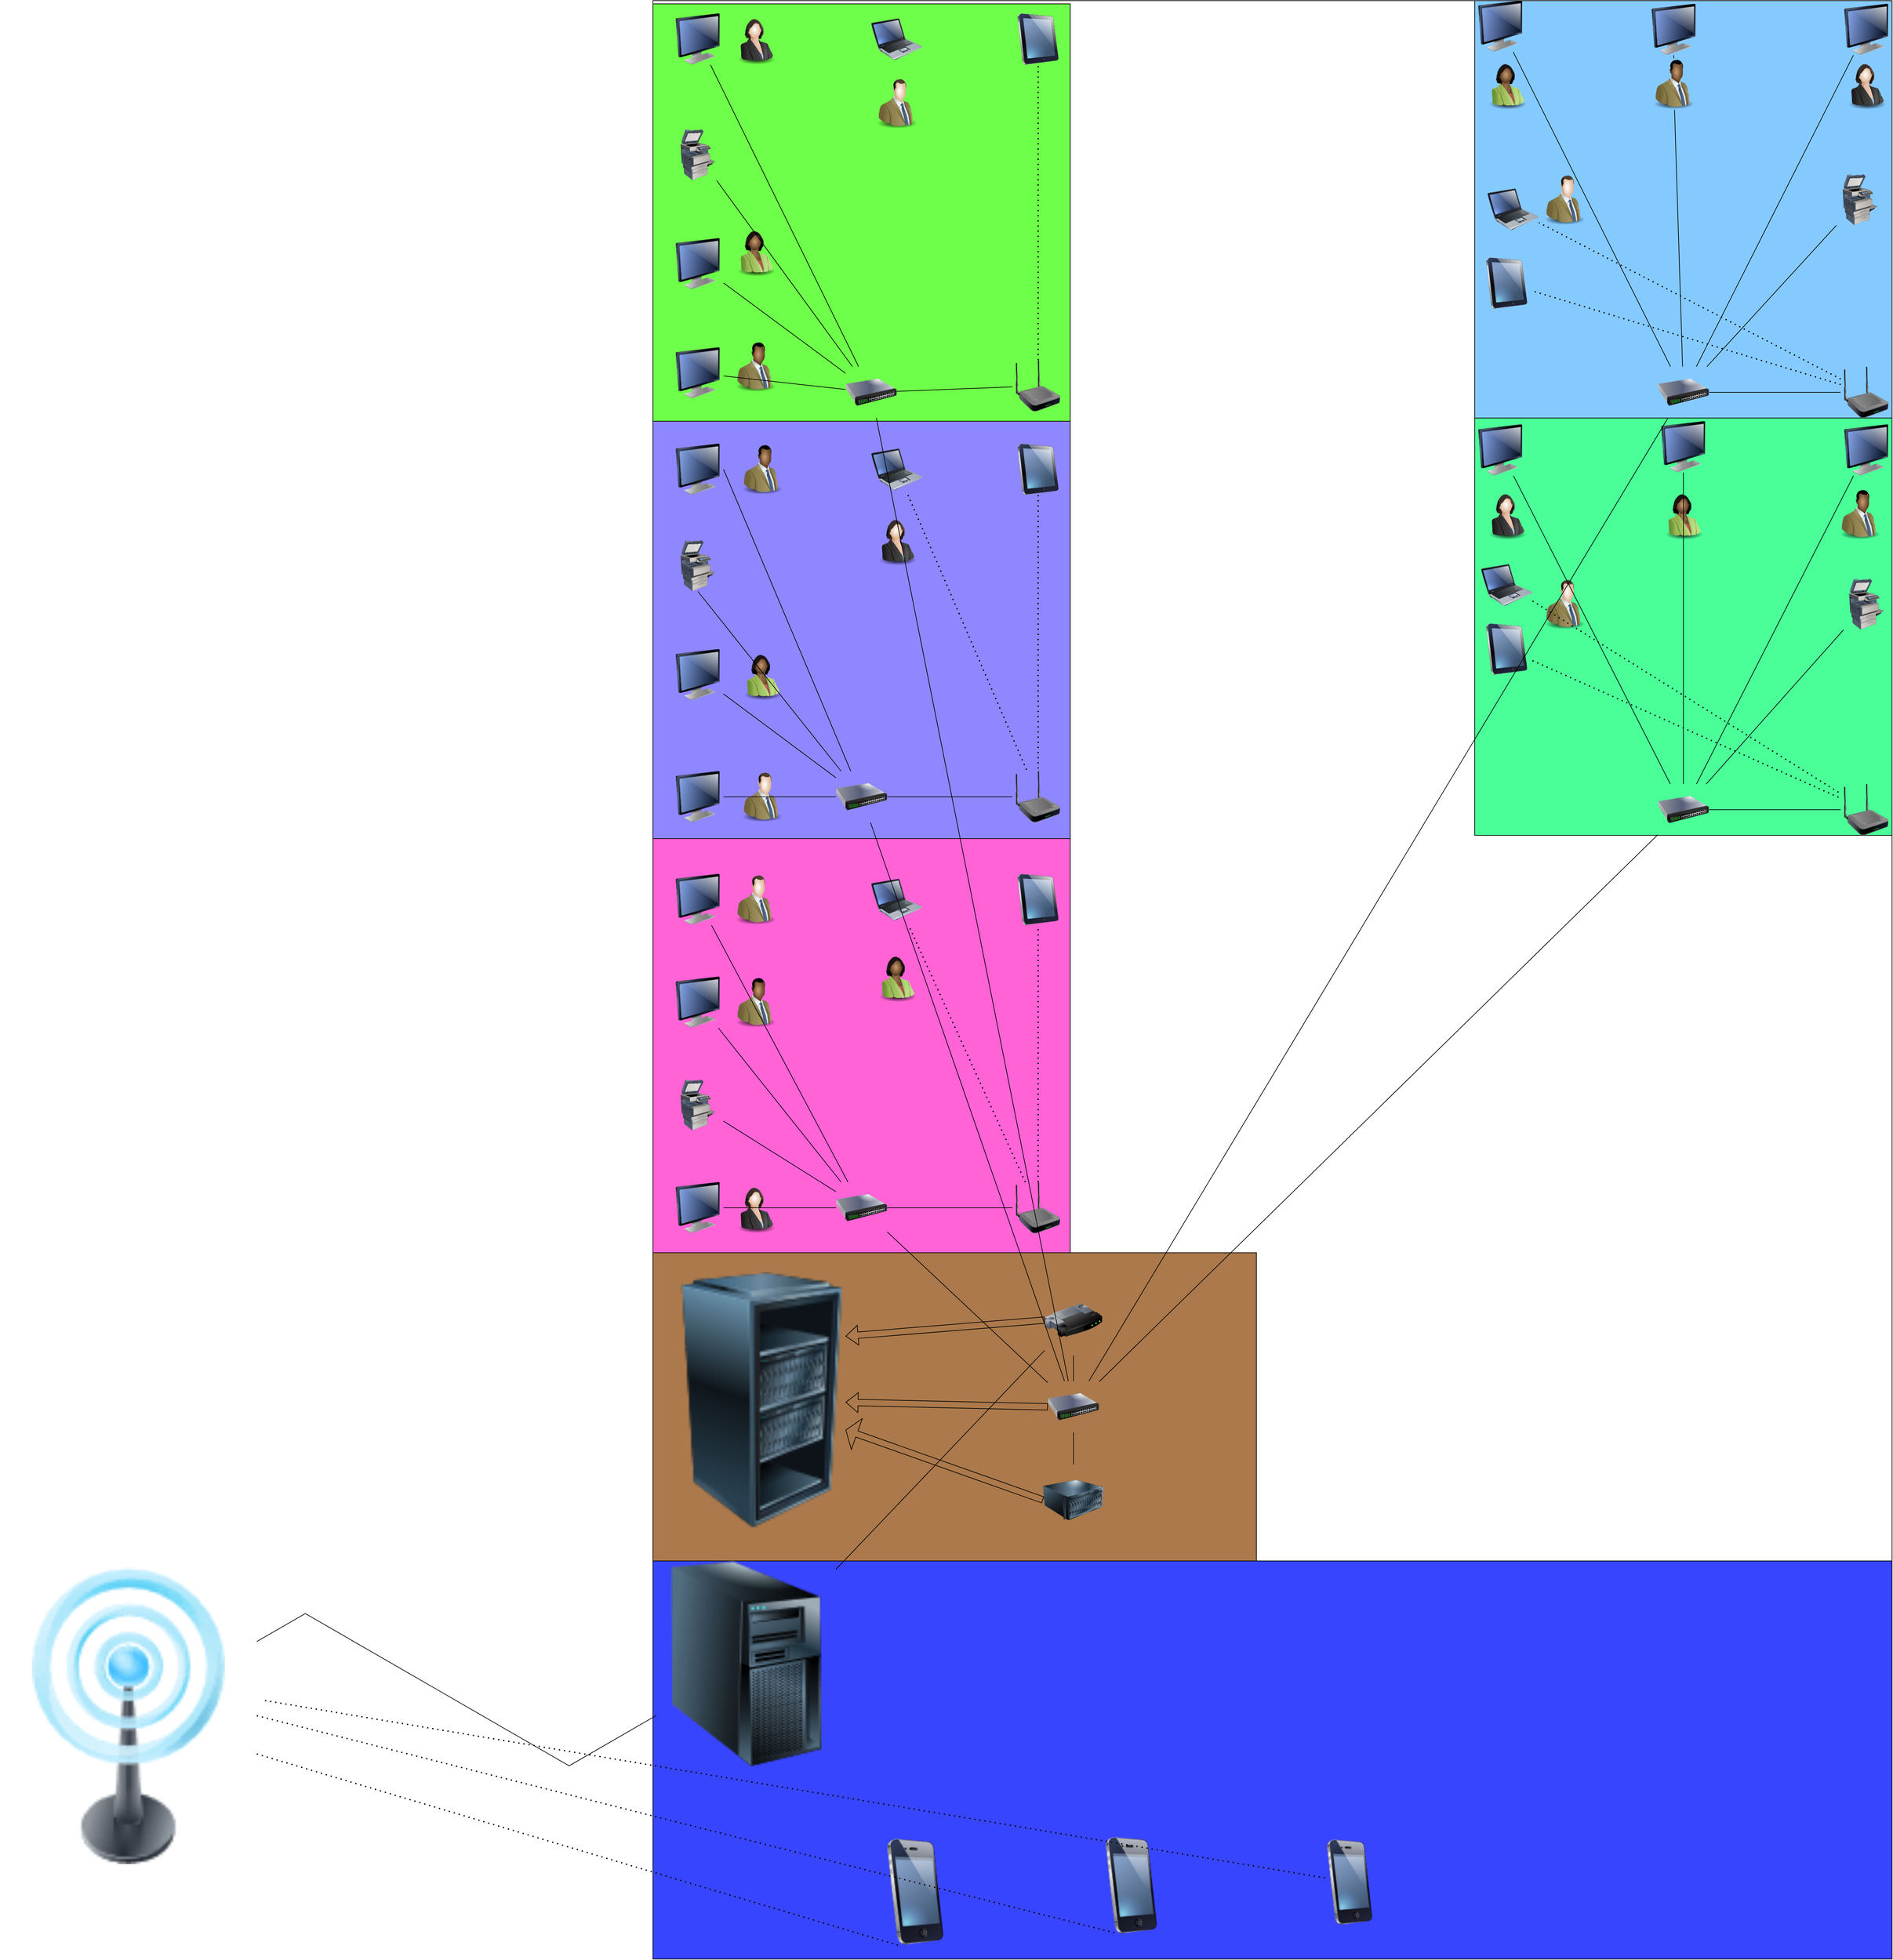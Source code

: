 <mxfile version="22.0.6" type="github">
  <diagram name="Page-1" id="XytU3quus1vIfNqfzDNo">
    <mxGraphModel dx="6947" dy="3929" grid="1" gridSize="10" guides="1" tooltips="1" connect="1" arrows="1" fold="1" page="1" pageScale="1" pageWidth="827" pageHeight="1169" math="0" shadow="0">
      <root>
        <mxCell id="0" />
        <mxCell id="1" parent="0" />
        <mxCell id="vcNwhQFIx9QEsGpkMY-a-10" value="" style="rounded=0;whiteSpace=wrap;html=1;" parent="1" vertex="1">
          <mxGeometry x="-210" y="-240" width="1930" height="3040" as="geometry" />
        </mxCell>
        <mxCell id="vcNwhQFIx9QEsGpkMY-a-2" value="" style="whiteSpace=wrap;html=1;aspect=fixed;fillColor=#6EFF4A;" parent="1" vertex="1">
          <mxGeometry x="-210" y="-235" width="650" height="650" as="geometry" />
        </mxCell>
        <mxCell id="vcNwhQFIx9QEsGpkMY-a-3" value="" style="whiteSpace=wrap;html=1;aspect=fixed;fillColor=#4AFF98;" parent="1" vertex="1">
          <mxGeometry x="1070" y="410" width="650" height="650" as="geometry" />
        </mxCell>
        <mxCell id="vcNwhQFIx9QEsGpkMY-a-4" value="" style="whiteSpace=wrap;html=1;aspect=fixed;fillColor=#8F87FF;" parent="1" vertex="1">
          <mxGeometry x="-210" y="415" width="650" height="650" as="geometry" />
        </mxCell>
        <mxCell id="vcNwhQFIx9QEsGpkMY-a-5" value="" style="whiteSpace=wrap;html=1;aspect=fixed;fillColor=#FF63D6;" parent="1" vertex="1">
          <mxGeometry x="-210" y="1065" width="650" height="650" as="geometry" />
        </mxCell>
        <mxCell id="vcNwhQFIx9QEsGpkMY-a-6" value="" style="whiteSpace=wrap;html=1;aspect=fixed;fillColor=#85CAFF;" parent="1" vertex="1">
          <mxGeometry x="1070" y="-240" width="650" height="650" as="geometry" />
        </mxCell>
        <mxCell id="vcNwhQFIx9QEsGpkMY-a-7" value="" style="rounded=0;whiteSpace=wrap;html=1;fillColor=#3845FF;" parent="1" vertex="1">
          <mxGeometry x="-210" y="2190" width="1930" height="620" as="geometry" />
        </mxCell>
        <mxCell id="vcNwhQFIx9QEsGpkMY-a-12" value="" style="rounded=0;whiteSpace=wrap;html=1;fillColor=#AB794B;" parent="1" vertex="1">
          <mxGeometry x="-210" y="1710" width="940" height="480" as="geometry" />
        </mxCell>
        <mxCell id="vcNwhQFIx9QEsGpkMY-a-13" value="" style="image;html=1;image=img/lib/clip_art/computers/Monitor_128x128.png" parent="1" vertex="1">
          <mxGeometry x="-180" y="300" width="80" height="80" as="geometry" />
        </mxCell>
        <mxCell id="vcNwhQFIx9QEsGpkMY-a-14" value="" style="image;html=1;image=img/lib/clip_art/computers/Monitor_128x128.png" parent="1" vertex="1">
          <mxGeometry x="-180" y="-220" width="80" height="80" as="geometry" />
        </mxCell>
        <mxCell id="vcNwhQFIx9QEsGpkMY-a-15" value="" style="image;html=1;image=img/lib/clip_art/computers/Monitor_128x128.png" parent="1" vertex="1">
          <mxGeometry x="-180" y="130" width="80" height="80" as="geometry" />
        </mxCell>
        <mxCell id="vcNwhQFIx9QEsGpkMY-a-16" value="" style="image;html=1;image=img/lib/clip_art/computers/Printer_Commercial_128x128.png" parent="1" vertex="1">
          <mxGeometry x="-180" y="-40" width="80" height="80" as="geometry" />
        </mxCell>
        <mxCell id="vcNwhQFIx9QEsGpkMY-a-17" value="" style="image;html=1;image=img/lib/clip_art/computers/iPad_128x128.png" parent="1" vertex="1">
          <mxGeometry x="350" y="-220" width="80" height="80" as="geometry" />
        </mxCell>
        <mxCell id="vcNwhQFIx9QEsGpkMY-a-21" value="" style="image;html=1;image=img/lib/clip_art/computers/Laptop_128x128.png" parent="1" vertex="1">
          <mxGeometry x="130" y="-220" width="80" height="80" as="geometry" />
        </mxCell>
        <mxCell id="vcNwhQFIx9QEsGpkMY-a-22" value="" style="image;html=1;image=img/lib/clip_art/networking/Repeater_128x128.png" parent="1" vertex="1">
          <mxGeometry x="350" y="320" width="80" height="80" as="geometry" />
        </mxCell>
        <mxCell id="vcNwhQFIx9QEsGpkMY-a-23" value="" style="image;html=1;image=img/lib/clip_art/networking/Switch_128x128.png" parent="1" vertex="1">
          <mxGeometry x="90" y="330" width="80" height="80" as="geometry" />
        </mxCell>
        <mxCell id="vcNwhQFIx9QEsGpkMY-a-24" value="" style="image;html=1;image=img/lib/clip_art/people/Suit_Man_Green_Black_128x128.png" parent="1" vertex="1">
          <mxGeometry x="-90" y="290" width="80" height="80" as="geometry" />
        </mxCell>
        <mxCell id="vcNwhQFIx9QEsGpkMY-a-25" value="" style="image;html=1;image=img/lib/clip_art/people/Suit_Woman_Green_Black_128x128.png" parent="1" vertex="1">
          <mxGeometry x="-90" y="110" width="80" height="80" as="geometry" />
        </mxCell>
        <mxCell id="vcNwhQFIx9QEsGpkMY-a-26" value="" style="image;html=1;image=img/lib/clip_art/people/Suit_Woman_128x128.png" parent="1" vertex="1">
          <mxGeometry x="-90" y="-220" width="80" height="80" as="geometry" />
        </mxCell>
        <mxCell id="vcNwhQFIx9QEsGpkMY-a-27" value="" style="image;html=1;image=img/lib/clip_art/people/Suit_Man_Green_128x128.png" parent="1" vertex="1">
          <mxGeometry x="1170" y="30" width="80" height="80" as="geometry" />
        </mxCell>
        <mxCell id="vcNwhQFIx9QEsGpkMY-a-28" value="" style="endArrow=none;html=1;rounded=0;" parent="1" source="vcNwhQFIx9QEsGpkMY-a-13" target="vcNwhQFIx9QEsGpkMY-a-23" edge="1">
          <mxGeometry width="50" height="50" relative="1" as="geometry">
            <mxPoint x="180" y="210" as="sourcePoint" />
            <mxPoint x="230" y="160" as="targetPoint" />
          </mxGeometry>
        </mxCell>
        <mxCell id="vcNwhQFIx9QEsGpkMY-a-29" value="" style="endArrow=none;html=1;rounded=0;" parent="1" source="vcNwhQFIx9QEsGpkMY-a-15" target="vcNwhQFIx9QEsGpkMY-a-23" edge="1">
          <mxGeometry width="50" height="50" relative="1" as="geometry">
            <mxPoint x="180" y="210" as="sourcePoint" />
            <mxPoint x="230" y="160" as="targetPoint" />
          </mxGeometry>
        </mxCell>
        <mxCell id="vcNwhQFIx9QEsGpkMY-a-30" value="" style="endArrow=none;html=1;rounded=0;" parent="1" source="vcNwhQFIx9QEsGpkMY-a-14" target="vcNwhQFIx9QEsGpkMY-a-23" edge="1">
          <mxGeometry width="50" height="50" relative="1" as="geometry">
            <mxPoint x="180" y="210" as="sourcePoint" />
            <mxPoint x="230" y="160" as="targetPoint" />
          </mxGeometry>
        </mxCell>
        <mxCell id="vcNwhQFIx9QEsGpkMY-a-31" value="" style="endArrow=none;html=1;rounded=0;" parent="1" source="vcNwhQFIx9QEsGpkMY-a-16" target="vcNwhQFIx9QEsGpkMY-a-23" edge="1">
          <mxGeometry width="50" height="50" relative="1" as="geometry">
            <mxPoint x="180" y="210" as="sourcePoint" />
            <mxPoint x="230" y="160" as="targetPoint" />
          </mxGeometry>
        </mxCell>
        <mxCell id="vcNwhQFIx9QEsGpkMY-a-33" value="" style="endArrow=none;html=1;rounded=0;" parent="1" source="vcNwhQFIx9QEsGpkMY-a-23" target="vcNwhQFIx9QEsGpkMY-a-22" edge="1">
          <mxGeometry width="50" height="50" relative="1" as="geometry">
            <mxPoint x="180" y="210" as="sourcePoint" />
            <mxPoint x="230" y="160" as="targetPoint" />
          </mxGeometry>
        </mxCell>
        <mxCell id="vcNwhQFIx9QEsGpkMY-a-35" value="" style="endArrow=none;dashed=1;html=1;dashPattern=1 3;strokeWidth=2;rounded=0;" parent="1" source="vcNwhQFIx9QEsGpkMY-a-22" target="vcNwhQFIx9QEsGpkMY-a-17" edge="1">
          <mxGeometry width="50" height="50" relative="1" as="geometry">
            <mxPoint x="180" y="210" as="sourcePoint" />
            <mxPoint x="230" y="160" as="targetPoint" />
          </mxGeometry>
        </mxCell>
        <mxCell id="vcNwhQFIx9QEsGpkMY-a-36" value="" style="endArrow=none;dashed=1;html=1;dashPattern=1 3;strokeWidth=2;rounded=0;" parent="1" source="vcNwhQFIx9QEsGpkMY-a-166" target="vcNwhQFIx9QEsGpkMY-a-152" edge="1">
          <mxGeometry width="50" height="50" relative="1" as="geometry">
            <mxPoint x="523.704" y="1690" as="sourcePoint" />
            <mxPoint x="336.296" y="1230" as="targetPoint" />
          </mxGeometry>
        </mxCell>
        <mxCell id="vcNwhQFIx9QEsGpkMY-a-92" value="" style="image;html=1;image=img/lib/clip_art/computers/Monitor_128x128.png" parent="1" vertex="1">
          <mxGeometry x="-180" y="450" width="80" height="80" as="geometry" />
        </mxCell>
        <mxCell id="vcNwhQFIx9QEsGpkMY-a-93" value="" style="image;html=1;image=img/lib/clip_art/computers/Printer_Commercial_128x128.png" parent="1" vertex="1">
          <mxGeometry x="-180" y="600" width="80" height="80" as="geometry" />
        </mxCell>
        <mxCell id="vcNwhQFIx9QEsGpkMY-a-94" value="" style="image;html=1;image=img/lib/clip_art/computers/Monitor_128x128.png" parent="1" vertex="1">
          <mxGeometry x="-180" y="960" width="80" height="80" as="geometry" />
        </mxCell>
        <mxCell id="vcNwhQFIx9QEsGpkMY-a-95" value="" style="image;html=1;image=img/lib/clip_art/computers/Monitor_128x128.png" parent="1" vertex="1">
          <mxGeometry x="-180" y="770" width="80" height="80" as="geometry" />
        </mxCell>
        <mxCell id="vcNwhQFIx9QEsGpkMY-a-96" value="" style="image;html=1;image=img/lib/clip_art/computers/Monitor_128x128.png" parent="1" vertex="1">
          <mxGeometry x="-180" y="1120" width="80" height="80" as="geometry" />
        </mxCell>
        <mxCell id="vcNwhQFIx9QEsGpkMY-a-98" value="" style="image;html=1;image=img/lib/clip_art/computers/Monitor_128x128.png" parent="1" vertex="1">
          <mxGeometry x="-180" y="1280" width="80" height="80" as="geometry" />
        </mxCell>
        <mxCell id="vcNwhQFIx9QEsGpkMY-a-99" value="" style="image;html=1;image=img/lib/clip_art/computers/Monitor_128x128.png" parent="1" vertex="1">
          <mxGeometry x="-180" y="1600" width="80" height="80" as="geometry" />
        </mxCell>
        <mxCell id="vcNwhQFIx9QEsGpkMY-a-100" value="" style="image;html=1;image=img/lib/clip_art/computers/Monitor_128x128.png;rotation=0;" parent="1" vertex="1">
          <mxGeometry x="1070" y="420" width="80" height="80" as="geometry" />
        </mxCell>
        <mxCell id="vcNwhQFIx9QEsGpkMY-a-101" value="" style="image;html=1;image=img/lib/clip_art/computers/Monitor_128x128.png" parent="1" vertex="1">
          <mxGeometry x="1355" y="415" width="80" height="80" as="geometry" />
        </mxCell>
        <mxCell id="vcNwhQFIx9QEsGpkMY-a-102" value="" style="image;html=1;image=img/lib/clip_art/computers/Monitor_128x128.png" parent="1" vertex="1">
          <mxGeometry x="1640" y="420" width="80" height="80" as="geometry" />
        </mxCell>
        <mxCell id="vcNwhQFIx9QEsGpkMY-a-103" value="" style="image;html=1;image=img/lib/clip_art/computers/Monitor_128x128.png" parent="1" vertex="1">
          <mxGeometry x="1340" y="-235" width="80" height="80" as="geometry" />
        </mxCell>
        <mxCell id="vcNwhQFIx9QEsGpkMY-a-104" value="" style="image;html=1;image=img/lib/clip_art/computers/Monitor_128x128.png" parent="1" vertex="1">
          <mxGeometry x="1640" y="-235" width="80" height="80" as="geometry" />
        </mxCell>
        <mxCell id="vcNwhQFIx9QEsGpkMY-a-105" value="" style="image;html=1;image=img/lib/clip_art/computers/Monitor_128x128.png" parent="1" vertex="1">
          <mxGeometry x="1070" y="-240" width="80" height="80" as="geometry" />
        </mxCell>
        <mxCell id="vcNwhQFIx9QEsGpkMY-a-107" value="" style="image;html=1;image=img/lib/clip_art/computers/Printer_Commercial_128x128.png" parent="1" vertex="1">
          <mxGeometry x="-180" y="1440" width="80" height="80" as="geometry" />
        </mxCell>
        <mxCell id="vcNwhQFIx9QEsGpkMY-a-109" value="" style="image;html=1;image=img/lib/clip_art/computers/Printer_Commercial_128x128.png" parent="1" vertex="1">
          <mxGeometry x="1640" y="660" width="80" height="80" as="geometry" />
        </mxCell>
        <mxCell id="vcNwhQFIx9QEsGpkMY-a-110" value="" style="image;html=1;image=img/lib/clip_art/computers/Printer_Commercial_128x128.png" parent="1" vertex="1">
          <mxGeometry x="1630" y="30" width="80" height="80" as="geometry" />
        </mxCell>
        <mxCell id="vcNwhQFIx9QEsGpkMY-a-111" value="" style="image;html=1;image=img/lib/clip_art/computers/Laptop_128x128.png" parent="1" vertex="1">
          <mxGeometry x="1090" y="45" width="80" height="80" as="geometry" />
        </mxCell>
        <mxCell id="vcNwhQFIx9QEsGpkMY-a-112" value="" style="image;html=1;image=img/lib/clip_art/computers/iPad_128x128.png" parent="1" vertex="1">
          <mxGeometry x="1080" y="160" width="80" height="80" as="geometry" />
        </mxCell>
        <mxCell id="vcNwhQFIx9QEsGpkMY-a-113" value="" style="image;html=1;image=img/lib/clip_art/networking/Switch_128x128.png" parent="1" vertex="1">
          <mxGeometry x="1355" y="330" width="80" height="80" as="geometry" />
        </mxCell>
        <mxCell id="vcNwhQFIx9QEsGpkMY-a-114" value="" style="image;html=1;image=img/lib/clip_art/networking/Repeater_128x128.png" parent="1" vertex="1">
          <mxGeometry x="1640" y="330" width="80" height="80" as="geometry" />
        </mxCell>
        <mxCell id="vcNwhQFIx9QEsGpkMY-a-115" value="" style="endArrow=none;dashed=1;html=1;dashPattern=1 3;strokeWidth=2;rounded=0;" parent="1" source="vcNwhQFIx9QEsGpkMY-a-114" target="vcNwhQFIx9QEsGpkMY-a-112" edge="1">
          <mxGeometry width="50" height="50" relative="1" as="geometry">
            <mxPoint x="1010" y="210" as="sourcePoint" />
            <mxPoint x="1060" y="160" as="targetPoint" />
          </mxGeometry>
        </mxCell>
        <mxCell id="vcNwhQFIx9QEsGpkMY-a-116" value="" style="endArrow=none;dashed=1;html=1;dashPattern=1 3;strokeWidth=2;rounded=0;" parent="1" source="vcNwhQFIx9QEsGpkMY-a-114" target="vcNwhQFIx9QEsGpkMY-a-111" edge="1">
          <mxGeometry width="50" height="50" relative="1" as="geometry">
            <mxPoint x="1010" y="210" as="sourcePoint" />
            <mxPoint x="1060" y="160" as="targetPoint" />
          </mxGeometry>
        </mxCell>
        <mxCell id="vcNwhQFIx9QEsGpkMY-a-117" value="" style="endArrow=none;html=1;rounded=0;" parent="1" source="vcNwhQFIx9QEsGpkMY-a-113" target="vcNwhQFIx9QEsGpkMY-a-114" edge="1">
          <mxGeometry width="50" height="50" relative="1" as="geometry">
            <mxPoint x="1010" y="210" as="sourcePoint" />
            <mxPoint x="1060" y="160" as="targetPoint" />
          </mxGeometry>
        </mxCell>
        <mxCell id="vcNwhQFIx9QEsGpkMY-a-118" value="" style="endArrow=none;html=1;rounded=0;" parent="1" source="vcNwhQFIx9QEsGpkMY-a-113" target="vcNwhQFIx9QEsGpkMY-a-104" edge="1">
          <mxGeometry width="50" height="50" relative="1" as="geometry">
            <mxPoint x="1010" y="210" as="sourcePoint" />
            <mxPoint x="1060" y="160" as="targetPoint" />
          </mxGeometry>
        </mxCell>
        <mxCell id="vcNwhQFIx9QEsGpkMY-a-119" value="" style="endArrow=none;html=1;rounded=0;" parent="1" source="vcNwhQFIx9QEsGpkMY-a-127" target="vcNwhQFIx9QEsGpkMY-a-103" edge="1">
          <mxGeometry width="50" height="50" relative="1" as="geometry">
            <mxPoint x="1010" y="210" as="sourcePoint" />
            <mxPoint x="1060" y="160" as="targetPoint" />
          </mxGeometry>
        </mxCell>
        <mxCell id="vcNwhQFIx9QEsGpkMY-a-121" value="" style="endArrow=none;html=1;rounded=0;" parent="1" source="vcNwhQFIx9QEsGpkMY-a-113" target="vcNwhQFIx9QEsGpkMY-a-105" edge="1">
          <mxGeometry width="50" height="50" relative="1" as="geometry">
            <mxPoint x="1010" y="210" as="sourcePoint" />
            <mxPoint x="1060" y="160" as="targetPoint" />
          </mxGeometry>
        </mxCell>
        <mxCell id="vcNwhQFIx9QEsGpkMY-a-122" value="" style="endArrow=none;html=1;rounded=0;" parent="1" source="vcNwhQFIx9QEsGpkMY-a-113" target="vcNwhQFIx9QEsGpkMY-a-110" edge="1">
          <mxGeometry width="50" height="50" relative="1" as="geometry">
            <mxPoint x="1010" y="210" as="sourcePoint" />
            <mxPoint x="1060" y="160" as="targetPoint" />
          </mxGeometry>
        </mxCell>
        <mxCell id="vcNwhQFIx9QEsGpkMY-a-123" value="" style="image;html=1;image=img/lib/clip_art/people/Suit_Man_Green_128x128.png" parent="1" vertex="1">
          <mxGeometry x="130" y="-120" width="80" height="80" as="geometry" />
        </mxCell>
        <mxCell id="vcNwhQFIx9QEsGpkMY-a-124" value="" style="image;html=1;image=img/lib/clip_art/people/Suit_Woman_Green_Black_128x128.png" parent="1" vertex="1">
          <mxGeometry x="1080" y="-150" width="80" height="80" as="geometry" />
        </mxCell>
        <mxCell id="vcNwhQFIx9QEsGpkMY-a-125" value="" style="image;html=1;image=img/lib/clip_art/people/Suit_Woman_128x128.png" parent="1" vertex="1">
          <mxGeometry x="1640" y="-150" width="80" height="80" as="geometry" />
        </mxCell>
        <mxCell id="vcNwhQFIx9QEsGpkMY-a-126" value="" style="image;html=1;image=img/lib/clip_art/people/Suit_Man_Green_Black_128x128.png" parent="1" vertex="1">
          <mxGeometry x="-80" y="450" width="80" height="80" as="geometry" />
        </mxCell>
        <mxCell id="vcNwhQFIx9QEsGpkMY-a-129" value="" style="endArrow=none;html=1;rounded=0;" parent="1" source="vcNwhQFIx9QEsGpkMY-a-113" target="vcNwhQFIx9QEsGpkMY-a-127" edge="1">
          <mxGeometry width="50" height="50" relative="1" as="geometry">
            <mxPoint x="1394" y="330" as="sourcePoint" />
            <mxPoint x="1381" y="-155" as="targetPoint" />
          </mxGeometry>
        </mxCell>
        <mxCell id="vcNwhQFIx9QEsGpkMY-a-127" value="" style="image;html=1;image=img/lib/clip_art/people/Suit_Man_Green_Black_128x128.png" parent="1" vertex="1">
          <mxGeometry x="1340" y="-150" width="80" height="80" as="geometry" />
        </mxCell>
        <mxCell id="vcNwhQFIx9QEsGpkMY-a-130" value="" style="image;html=1;image=img/lib/clip_art/networking/Repeater_128x128.png" parent="1" vertex="1">
          <mxGeometry x="1640" y="980" width="80" height="80" as="geometry" />
        </mxCell>
        <mxCell id="vcNwhQFIx9QEsGpkMY-a-131" value="" style="image;html=1;image=img/lib/clip_art/networking/Switch_128x128.png" parent="1" vertex="1">
          <mxGeometry x="1355" y="980" width="80" height="80" as="geometry" />
        </mxCell>
        <mxCell id="vcNwhQFIx9QEsGpkMY-a-132" value="" style="image;html=1;image=img/lib/clip_art/computers/iPad_128x128.png" parent="1" vertex="1">
          <mxGeometry x="1080" y="730" width="80" height="80" as="geometry" />
        </mxCell>
        <mxCell id="vcNwhQFIx9QEsGpkMY-a-134" value="" style="image;html=1;image=img/lib/clip_art/computers/Laptop_128x128.png" parent="1" vertex="1">
          <mxGeometry x="1080" y="630" width="80" height="80" as="geometry" />
        </mxCell>
        <mxCell id="vcNwhQFIx9QEsGpkMY-a-135" value="" style="image;html=1;image=img/lib/clip_art/people/Suit_Man_Green_128x128.png" parent="1" vertex="1">
          <mxGeometry x="1170" y="660" width="80" height="80" as="geometry" />
        </mxCell>
        <mxCell id="vcNwhQFIx9QEsGpkMY-a-136" value="" style="image;html=1;image=img/lib/clip_art/people/Suit_Man_Green_Black_128x128.png" parent="1" vertex="1">
          <mxGeometry x="1630" y="520" width="80" height="80" as="geometry" />
        </mxCell>
        <mxCell id="vcNwhQFIx9QEsGpkMY-a-139" value="" style="image;html=1;image=img/lib/clip_art/people/Suit_Woman_128x128.png" parent="1" vertex="1">
          <mxGeometry x="1080" y="520" width="80" height="80" as="geometry" />
        </mxCell>
        <mxCell id="vcNwhQFIx9QEsGpkMY-a-140" value="" style="image;html=1;image=img/lib/clip_art/people/Suit_Woman_Green_Black_128x128.png" parent="1" vertex="1">
          <mxGeometry x="1355" y="520" width="80" height="80" as="geometry" />
        </mxCell>
        <mxCell id="vcNwhQFIx9QEsGpkMY-a-142" value="" style="endArrow=none;dashed=1;html=1;dashPattern=1 3;strokeWidth=2;rounded=0;" parent="1" source="vcNwhQFIx9QEsGpkMY-a-132" target="vcNwhQFIx9QEsGpkMY-a-130" edge="1">
          <mxGeometry width="50" height="50" relative="1" as="geometry">
            <mxPoint x="1450" y="410" as="sourcePoint" />
            <mxPoint x="1500" y="360" as="targetPoint" />
          </mxGeometry>
        </mxCell>
        <mxCell id="vcNwhQFIx9QEsGpkMY-a-143" value="" style="endArrow=none;dashed=1;html=1;dashPattern=1 3;strokeWidth=2;rounded=0;" parent="1" source="vcNwhQFIx9QEsGpkMY-a-134" target="vcNwhQFIx9QEsGpkMY-a-130" edge="1">
          <mxGeometry width="50" height="50" relative="1" as="geometry">
            <mxPoint x="1450" y="1020" as="sourcePoint" />
            <mxPoint x="1500" y="970" as="targetPoint" />
          </mxGeometry>
        </mxCell>
        <mxCell id="vcNwhQFIx9QEsGpkMY-a-144" value="" style="endArrow=none;html=1;rounded=0;" parent="1" source="vcNwhQFIx9QEsGpkMY-a-131" target="vcNwhQFIx9QEsGpkMY-a-130" edge="1">
          <mxGeometry width="50" height="50" relative="1" as="geometry">
            <mxPoint x="1450" y="1020" as="sourcePoint" />
            <mxPoint x="1500" y="970" as="targetPoint" />
          </mxGeometry>
        </mxCell>
        <mxCell id="vcNwhQFIx9QEsGpkMY-a-145" value="" style="endArrow=none;html=1;rounded=0;" parent="1" source="vcNwhQFIx9QEsGpkMY-a-131" target="vcNwhQFIx9QEsGpkMY-a-109" edge="1">
          <mxGeometry width="50" height="50" relative="1" as="geometry">
            <mxPoint x="1450" y="1020" as="sourcePoint" />
            <mxPoint x="1500" y="970" as="targetPoint" />
          </mxGeometry>
        </mxCell>
        <mxCell id="vcNwhQFIx9QEsGpkMY-a-146" value="" style="endArrow=none;html=1;rounded=0;entryX=0.25;entryY=1;entryDx=0;entryDy=0;" parent="1" source="vcNwhQFIx9QEsGpkMY-a-131" target="vcNwhQFIx9QEsGpkMY-a-102" edge="1">
          <mxGeometry width="50" height="50" relative="1" as="geometry">
            <mxPoint x="1450" y="1020" as="sourcePoint" />
            <mxPoint x="1500" y="970" as="targetPoint" />
          </mxGeometry>
        </mxCell>
        <mxCell id="vcNwhQFIx9QEsGpkMY-a-147" value="" style="endArrow=none;html=1;rounded=0;" parent="1" source="vcNwhQFIx9QEsGpkMY-a-131" target="vcNwhQFIx9QEsGpkMY-a-101" edge="1">
          <mxGeometry width="50" height="50" relative="1" as="geometry">
            <mxPoint x="1450" y="1020" as="sourcePoint" />
            <mxPoint x="1500" y="970" as="targetPoint" />
          </mxGeometry>
        </mxCell>
        <mxCell id="vcNwhQFIx9QEsGpkMY-a-148" value="" style="endArrow=none;html=1;rounded=0;" parent="1" source="vcNwhQFIx9QEsGpkMY-a-131" target="vcNwhQFIx9QEsGpkMY-a-100" edge="1">
          <mxGeometry width="50" height="50" relative="1" as="geometry">
            <mxPoint x="1450" y="1020" as="sourcePoint" />
            <mxPoint x="1500" y="970" as="targetPoint" />
          </mxGeometry>
        </mxCell>
        <mxCell id="vcNwhQFIx9QEsGpkMY-a-149" value="" style="image;html=1;image=img/lib/clip_art/computers/Laptop_128x128.png" parent="1" vertex="1">
          <mxGeometry x="130" y="1120" width="80" height="80" as="geometry" />
        </mxCell>
        <mxCell id="vcNwhQFIx9QEsGpkMY-a-151" value="" style="image;html=1;image=img/lib/clip_art/computers/Laptop_128x128.png" parent="1" vertex="1">
          <mxGeometry x="130" y="450" width="80" height="80" as="geometry" />
        </mxCell>
        <mxCell id="vcNwhQFIx9QEsGpkMY-a-152" value="" style="image;html=1;image=img/lib/clip_art/computers/iPad_128x128.png" parent="1" vertex="1">
          <mxGeometry x="350" y="1120" width="80" height="80" as="geometry" />
        </mxCell>
        <mxCell id="vcNwhQFIx9QEsGpkMY-a-153" value="" style="image;html=1;image=img/lib/clip_art/computers/iPad_128x128.png" parent="1" vertex="1">
          <mxGeometry x="350" y="450" width="80" height="80" as="geometry" />
        </mxCell>
        <mxCell id="vcNwhQFIx9QEsGpkMY-a-154" value="" style="image;html=1;image=img/lib/clip_art/networking/Repeater_128x128.png" parent="1" vertex="1">
          <mxGeometry x="350" y="960" width="80" height="80" as="geometry" />
        </mxCell>
        <mxCell id="vcNwhQFIx9QEsGpkMY-a-155" value="" style="image;html=1;image=img/lib/clip_art/networking/Switch_128x128.png" parent="1" vertex="1">
          <mxGeometry x="75" y="960" width="80" height="80" as="geometry" />
        </mxCell>
        <mxCell id="vcNwhQFIx9QEsGpkMY-a-156" value="" style="image;html=1;image=img/lib/clip_art/people/Suit_Woman_128x128.png" parent="1" vertex="1">
          <mxGeometry x="130" y="560" width="80" height="80" as="geometry" />
        </mxCell>
        <mxCell id="vcNwhQFIx9QEsGpkMY-a-157" value="" style="image;html=1;image=img/lib/clip_art/people/Suit_Man_Green_128x128.png" parent="1" vertex="1">
          <mxGeometry x="-80" y="960" width="80" height="80" as="geometry" />
        </mxCell>
        <mxCell id="vcNwhQFIx9QEsGpkMY-a-158" value="" style="image;html=1;image=img/lib/clip_art/people/Suit_Woman_Green_Black_128x128.png" parent="1" vertex="1">
          <mxGeometry x="-80" y="770" width="80" height="80" as="geometry" />
        </mxCell>
        <mxCell id="vcNwhQFIx9QEsGpkMY-a-159" value="" style="endArrow=none;dashed=1;html=1;dashPattern=1 3;strokeWidth=2;rounded=0;" parent="1" source="vcNwhQFIx9QEsGpkMY-a-153" target="vcNwhQFIx9QEsGpkMY-a-154" edge="1">
          <mxGeometry width="50" height="50" relative="1" as="geometry">
            <mxPoint x="640" y="550" as="sourcePoint" />
            <mxPoint x="690" y="500" as="targetPoint" />
          </mxGeometry>
        </mxCell>
        <mxCell id="vcNwhQFIx9QEsGpkMY-a-160" value="" style="endArrow=none;dashed=1;html=1;dashPattern=1 3;strokeWidth=2;rounded=0;" parent="1" source="vcNwhQFIx9QEsGpkMY-a-151" target="vcNwhQFIx9QEsGpkMY-a-154" edge="1">
          <mxGeometry width="50" height="50" relative="1" as="geometry">
            <mxPoint x="640" y="550" as="sourcePoint" />
            <mxPoint x="690" y="500" as="targetPoint" />
          </mxGeometry>
        </mxCell>
        <mxCell id="vcNwhQFIx9QEsGpkMY-a-161" value="" style="endArrow=none;html=1;rounded=0;" parent="1" source="vcNwhQFIx9QEsGpkMY-a-155" target="vcNwhQFIx9QEsGpkMY-a-154" edge="1">
          <mxGeometry width="50" height="50" relative="1" as="geometry">
            <mxPoint x="640" y="550" as="sourcePoint" />
            <mxPoint x="690" y="500" as="targetPoint" />
          </mxGeometry>
        </mxCell>
        <mxCell id="vcNwhQFIx9QEsGpkMY-a-162" value="" style="endArrow=none;html=1;rounded=0;" parent="1" source="vcNwhQFIx9QEsGpkMY-a-94" target="vcNwhQFIx9QEsGpkMY-a-155" edge="1">
          <mxGeometry width="50" height="50" relative="1" as="geometry">
            <mxPoint x="640" y="550" as="sourcePoint" />
            <mxPoint x="690" y="500" as="targetPoint" />
          </mxGeometry>
        </mxCell>
        <mxCell id="vcNwhQFIx9QEsGpkMY-a-163" value="" style="endArrow=none;html=1;rounded=0;" parent="1" source="vcNwhQFIx9QEsGpkMY-a-95" target="vcNwhQFIx9QEsGpkMY-a-155" edge="1">
          <mxGeometry width="50" height="50" relative="1" as="geometry">
            <mxPoint x="640" y="550" as="sourcePoint" />
            <mxPoint x="690" y="500" as="targetPoint" />
          </mxGeometry>
        </mxCell>
        <mxCell id="vcNwhQFIx9QEsGpkMY-a-164" value="" style="endArrow=none;html=1;rounded=0;exitX=1;exitY=0.5;exitDx=0;exitDy=0;" parent="1" source="vcNwhQFIx9QEsGpkMY-a-92" target="vcNwhQFIx9QEsGpkMY-a-155" edge="1">
          <mxGeometry width="50" height="50" relative="1" as="geometry">
            <mxPoint x="640" y="550" as="sourcePoint" />
            <mxPoint x="690" y="500" as="targetPoint" />
          </mxGeometry>
        </mxCell>
        <mxCell id="vcNwhQFIx9QEsGpkMY-a-165" value="" style="endArrow=none;html=1;rounded=0;exitX=0.5;exitY=1;exitDx=0;exitDy=0;" parent="1" source="vcNwhQFIx9QEsGpkMY-a-93" target="vcNwhQFIx9QEsGpkMY-a-155" edge="1">
          <mxGeometry width="50" height="50" relative="1" as="geometry">
            <mxPoint x="640" y="550" as="sourcePoint" />
            <mxPoint x="690" y="500" as="targetPoint" />
          </mxGeometry>
        </mxCell>
        <mxCell id="vcNwhQFIx9QEsGpkMY-a-166" value="" style="image;html=1;image=img/lib/clip_art/networking/Repeater_128x128.png" parent="1" vertex="1">
          <mxGeometry x="350" y="1600" width="80" height="80" as="geometry" />
        </mxCell>
        <mxCell id="vcNwhQFIx9QEsGpkMY-a-167" value="" style="image;html=1;image=img/lib/clip_art/networking/Switch_128x128.png" parent="1" vertex="1">
          <mxGeometry x="75" y="1600" width="80" height="80" as="geometry" />
        </mxCell>
        <mxCell id="vcNwhQFIx9QEsGpkMY-a-168" value="" style="image;html=1;image=img/lib/clip_art/people/Suit_Woman_Green_Black_128x128.png" parent="1" vertex="1">
          <mxGeometry x="130" y="1240" width="80" height="80" as="geometry" />
        </mxCell>
        <mxCell id="vcNwhQFIx9QEsGpkMY-a-169" value="" style="image;html=1;image=img/lib/clip_art/people/Suit_Man_Green_Black_128x128.png" parent="1" vertex="1">
          <mxGeometry x="-90" y="1280" width="80" height="80" as="geometry" />
        </mxCell>
        <mxCell id="vcNwhQFIx9QEsGpkMY-a-170" value="" style="image;html=1;image=img/lib/clip_art/people/Suit_Man_Green_128x128.png" parent="1" vertex="1">
          <mxGeometry x="-90" y="1120" width="80" height="80" as="geometry" />
        </mxCell>
        <mxCell id="vcNwhQFIx9QEsGpkMY-a-171" value="" style="image;html=1;image=img/lib/clip_art/people/Suit_Woman_128x128.png" parent="1" vertex="1">
          <mxGeometry x="-90" y="1600" width="80" height="80" as="geometry" />
        </mxCell>
        <mxCell id="vcNwhQFIx9QEsGpkMY-a-172" value="" style="endArrow=none;dashed=1;html=1;dashPattern=1 3;strokeWidth=2;rounded=0;exitX=0.25;exitY=0;exitDx=0;exitDy=0;" parent="1" source="vcNwhQFIx9QEsGpkMY-a-166" target="vcNwhQFIx9QEsGpkMY-a-149" edge="1">
          <mxGeometry width="50" height="50" relative="1" as="geometry">
            <mxPoint x="660" y="1500" as="sourcePoint" />
            <mxPoint x="710" y="1450" as="targetPoint" />
          </mxGeometry>
        </mxCell>
        <mxCell id="vcNwhQFIx9QEsGpkMY-a-173" value="" style="endArrow=none;html=1;rounded=0;" parent="1" source="vcNwhQFIx9QEsGpkMY-a-167" target="vcNwhQFIx9QEsGpkMY-a-166" edge="1">
          <mxGeometry width="50" height="50" relative="1" as="geometry">
            <mxPoint x="660" y="1500" as="sourcePoint" />
            <mxPoint x="710" y="1450" as="targetPoint" />
          </mxGeometry>
        </mxCell>
        <mxCell id="vcNwhQFIx9QEsGpkMY-a-174" value="" style="endArrow=none;html=1;rounded=0;" parent="1" source="vcNwhQFIx9QEsGpkMY-a-99" target="vcNwhQFIx9QEsGpkMY-a-167" edge="1">
          <mxGeometry width="50" height="50" relative="1" as="geometry">
            <mxPoint x="660" y="1500" as="sourcePoint" />
            <mxPoint x="710" y="1450" as="targetPoint" />
          </mxGeometry>
        </mxCell>
        <mxCell id="vcNwhQFIx9QEsGpkMY-a-175" value="" style="endArrow=none;html=1;rounded=0;" parent="1" source="vcNwhQFIx9QEsGpkMY-a-107" target="vcNwhQFIx9QEsGpkMY-a-167" edge="1">
          <mxGeometry width="50" height="50" relative="1" as="geometry">
            <mxPoint x="660" y="1500" as="sourcePoint" />
            <mxPoint x="710" y="1450" as="targetPoint" />
          </mxGeometry>
        </mxCell>
        <mxCell id="vcNwhQFIx9QEsGpkMY-a-176" value="" style="endArrow=none;html=1;rounded=0;" parent="1" source="vcNwhQFIx9QEsGpkMY-a-98" target="vcNwhQFIx9QEsGpkMY-a-167" edge="1">
          <mxGeometry width="50" height="50" relative="1" as="geometry">
            <mxPoint x="660" y="1500" as="sourcePoint" />
            <mxPoint x="710" y="1450" as="targetPoint" />
          </mxGeometry>
        </mxCell>
        <mxCell id="vcNwhQFIx9QEsGpkMY-a-177" value="" style="endArrow=none;html=1;rounded=0;" parent="1" source="vcNwhQFIx9QEsGpkMY-a-96" target="vcNwhQFIx9QEsGpkMY-a-167" edge="1">
          <mxGeometry width="50" height="50" relative="1" as="geometry">
            <mxPoint x="660" y="1500" as="sourcePoint" />
            <mxPoint x="710" y="1450" as="targetPoint" />
          </mxGeometry>
        </mxCell>
        <mxCell id="vcNwhQFIx9QEsGpkMY-a-178" value="" style="image;html=1;image=img/lib/clip_art/computers/Server_Tower_128x128.png" parent="1" vertex="1">
          <mxGeometry x="-205" y="2190" width="280" height="320" as="geometry" />
        </mxCell>
        <mxCell id="vcNwhQFIx9QEsGpkMY-a-180" value="" style="image;html=1;image=img/lib/clip_art/computers/Server_128x128.png" parent="1" vertex="1">
          <mxGeometry x="397.5" y="2040" width="95" height="110" as="geometry" />
        </mxCell>
        <mxCell id="vcNwhQFIx9QEsGpkMY-a-181" value="" style="image;html=1;image=img/lib/clip_art/computers/Server_Rack_Partial_128x128.png" parent="1" vertex="1">
          <mxGeometry x="-170" y="1740" width="260" height="400" as="geometry" />
        </mxCell>
        <mxCell id="vcNwhQFIx9QEsGpkMY-a-182" value="" style="image;html=1;image=img/lib/clip_art/networking/Router_128x128.png" parent="1" vertex="1">
          <mxGeometry x="400" y="1760" width="90" height="110" as="geometry" />
        </mxCell>
        <mxCell id="vcNwhQFIx9QEsGpkMY-a-185" value="" style="shape=flexArrow;endArrow=classic;html=1;rounded=0;exitX=0;exitY=0.5;exitDx=0;exitDy=0;entryX=1;entryY=0.25;entryDx=0;entryDy=0;" parent="1" source="vcNwhQFIx9QEsGpkMY-a-182" target="vcNwhQFIx9QEsGpkMY-a-181" edge="1">
          <mxGeometry width="50" height="50" relative="1" as="geometry">
            <mxPoint x="320" y="2320" as="sourcePoint" />
            <mxPoint x="370" y="2270" as="targetPoint" />
          </mxGeometry>
        </mxCell>
        <mxCell id="vcNwhQFIx9QEsGpkMY-a-188" value="" style="shape=flexArrow;endArrow=classic;html=1;rounded=0;exitX=0;exitY=0.5;exitDx=0;exitDy=0;endWidth=40;endSize=5.72;" parent="1" source="vcNwhQFIx9QEsGpkMY-a-180" target="vcNwhQFIx9QEsGpkMY-a-181" edge="1">
          <mxGeometry width="50" height="50" relative="1" as="geometry">
            <mxPoint x="385" y="2013" as="sourcePoint" />
            <mxPoint x="75" y="2010" as="targetPoint" />
          </mxGeometry>
        </mxCell>
        <mxCell id="vcNwhQFIx9QEsGpkMY-a-192" value="" style="endArrow=none;html=1;rounded=0;" parent="1" source="pXBVTYzuboDp4Z80r3ZS-1" target="vcNwhQFIx9QEsGpkMY-a-155" edge="1">
          <mxGeometry width="50" height="50" relative="1" as="geometry">
            <mxPoint x="730" y="1160" as="sourcePoint" />
            <mxPoint x="780" y="1110" as="targetPoint" />
          </mxGeometry>
        </mxCell>
        <mxCell id="vcNwhQFIx9QEsGpkMY-a-195" value="" style="endArrow=none;html=1;rounded=0;" parent="1" source="vcNwhQFIx9QEsGpkMY-a-178" target="vcNwhQFIx9QEsGpkMY-a-182" edge="1">
          <mxGeometry width="50" height="50" relative="1" as="geometry">
            <mxPoint x="-260" y="2070" as="sourcePoint" />
            <mxPoint x="-210" y="2020" as="targetPoint" />
          </mxGeometry>
        </mxCell>
        <mxCell id="vcNwhQFIx9QEsGpkMY-a-196" value="" style="image;html=1;image=img/lib/clip_art/telecommunication/Signal_tower_on_128x128.png" parent="1" vertex="1">
          <mxGeometry x="-1227" y="2200" width="400" height="462" as="geometry" />
        </mxCell>
        <mxCell id="vcNwhQFIx9QEsGpkMY-a-197" value="" style="edgeStyle=isometricEdgeStyle;endArrow=none;html=1;rounded=0;" parent="1" source="vcNwhQFIx9QEsGpkMY-a-196" target="vcNwhQFIx9QEsGpkMY-a-178" edge="1">
          <mxGeometry width="50" height="100" relative="1" as="geometry">
            <mxPoint x="-260" y="2530" as="sourcePoint" />
            <mxPoint x="-210" y="2430" as="targetPoint" />
          </mxGeometry>
        </mxCell>
        <mxCell id="vcNwhQFIx9QEsGpkMY-a-198" value="" style="image;html=1;image=img/lib/clip_art/telecommunication/iPhone_128x128.png;fontStyle=1" parent="1" vertex="1">
          <mxGeometry x="155" y="2620" width="87" height="170" as="geometry" />
        </mxCell>
        <mxCell id="vcNwhQFIx9QEsGpkMY-a-199" value="" style="image;html=1;image=img/lib/clip_art/telecommunication/iPhone_128x128.png" parent="1" vertex="1">
          <mxGeometry x="490" y="2620" width="90" height="150" as="geometry" />
        </mxCell>
        <mxCell id="vcNwhQFIx9QEsGpkMY-a-200" value="" style="image;html=1;image=img/lib/clip_art/telecommunication/iPhone_128x128.png" parent="1" vertex="1">
          <mxGeometry x="840" y="2605" width="70" height="170" as="geometry" />
        </mxCell>
        <mxCell id="vcNwhQFIx9QEsGpkMY-a-201" value="" style="endArrow=none;dashed=1;html=1;dashPattern=1 3;strokeWidth=2;rounded=0;entryX=0.25;entryY=1;entryDx=0;entryDy=0;" parent="1" source="vcNwhQFIx9QEsGpkMY-a-196" target="vcNwhQFIx9QEsGpkMY-a-198" edge="1">
          <mxGeometry width="50" height="50" relative="1" as="geometry">
            <mxPoint x="300" y="2400" as="sourcePoint" />
            <mxPoint x="350" y="2350" as="targetPoint" />
          </mxGeometry>
        </mxCell>
        <mxCell id="vcNwhQFIx9QEsGpkMY-a-202" value="" style="endArrow=none;dashed=1;html=1;dashPattern=1 3;strokeWidth=2;rounded=0;entryX=0.25;entryY=1;entryDx=0;entryDy=0;exitX=1;exitY=0.5;exitDx=0;exitDy=0;" parent="1" source="vcNwhQFIx9QEsGpkMY-a-196" target="vcNwhQFIx9QEsGpkMY-a-199" edge="1">
          <mxGeometry width="50" height="50" relative="1" as="geometry">
            <mxPoint x="380" y="2510" as="sourcePoint" />
            <mxPoint x="430" y="2460" as="targetPoint" />
          </mxGeometry>
        </mxCell>
        <mxCell id="vcNwhQFIx9QEsGpkMY-a-203" value="" style="endArrow=none;dashed=1;html=1;dashPattern=1 3;strokeWidth=2;rounded=0;exitX=1.032;exitY=0.449;exitDx=0;exitDy=0;exitPerimeter=0;" parent="1" source="vcNwhQFIx9QEsGpkMY-a-196" target="vcNwhQFIx9QEsGpkMY-a-200" edge="1">
          <mxGeometry width="50" height="50" relative="1" as="geometry">
            <mxPoint x="380" y="2510" as="sourcePoint" />
            <mxPoint x="430" y="2460" as="targetPoint" />
          </mxGeometry>
        </mxCell>
        <mxCell id="pXBVTYzuboDp4Z80r3ZS-1" value="" style="image;html=1;image=img/lib/clip_art/networking/Switch_128x128.png" vertex="1" parent="1">
          <mxGeometry x="405" y="1910" width="80" height="80" as="geometry" />
        </mxCell>
        <mxCell id="pXBVTYzuboDp4Z80r3ZS-2" value="" style="endArrow=none;html=1;rounded=0;" edge="1" parent="1" source="pXBVTYzuboDp4Z80r3ZS-1" target="vcNwhQFIx9QEsGpkMY-a-182">
          <mxGeometry width="50" height="50" relative="1" as="geometry">
            <mxPoint x="760" y="2060" as="sourcePoint" />
            <mxPoint x="810" y="2010" as="targetPoint" />
          </mxGeometry>
        </mxCell>
        <mxCell id="pXBVTYzuboDp4Z80r3ZS-3" value="" style="endArrow=none;html=1;rounded=0;" edge="1" parent="1" source="pXBVTYzuboDp4Z80r3ZS-1" target="vcNwhQFIx9QEsGpkMY-a-180">
          <mxGeometry width="50" height="50" relative="1" as="geometry">
            <mxPoint x="760" y="2060" as="sourcePoint" />
            <mxPoint x="810" y="2010" as="targetPoint" />
          </mxGeometry>
        </mxCell>
        <mxCell id="pXBVTYzuboDp4Z80r3ZS-4" value="" style="endArrow=none;html=1;rounded=0;" edge="1" parent="1" source="pXBVTYzuboDp4Z80r3ZS-1" target="vcNwhQFIx9QEsGpkMY-a-167">
          <mxGeometry width="50" height="50" relative="1" as="geometry">
            <mxPoint x="990" y="2040" as="sourcePoint" />
            <mxPoint x="1040" y="1990" as="targetPoint" />
          </mxGeometry>
        </mxCell>
        <mxCell id="pXBVTYzuboDp4Z80r3ZS-5" value="" style="endArrow=none;html=1;rounded=0;" edge="1" parent="1" source="pXBVTYzuboDp4Z80r3ZS-1" target="vcNwhQFIx9QEsGpkMY-a-131">
          <mxGeometry width="50" height="50" relative="1" as="geometry">
            <mxPoint x="990" y="2040" as="sourcePoint" />
            <mxPoint x="1040" y="1990" as="targetPoint" />
          </mxGeometry>
        </mxCell>
        <mxCell id="pXBVTYzuboDp4Z80r3ZS-6" value="" style="endArrow=none;html=1;rounded=0;" edge="1" parent="1" source="pXBVTYzuboDp4Z80r3ZS-1" target="vcNwhQFIx9QEsGpkMY-a-113">
          <mxGeometry width="50" height="50" relative="1" as="geometry">
            <mxPoint x="990" y="1100" as="sourcePoint" />
            <mxPoint x="1040" y="1050" as="targetPoint" />
          </mxGeometry>
        </mxCell>
        <mxCell id="pXBVTYzuboDp4Z80r3ZS-7" value="" style="endArrow=none;html=1;rounded=0;" edge="1" parent="1" source="pXBVTYzuboDp4Z80r3ZS-1" target="vcNwhQFIx9QEsGpkMY-a-23">
          <mxGeometry width="50" height="50" relative="1" as="geometry">
            <mxPoint x="990" y="1100" as="sourcePoint" />
            <mxPoint x="1040" y="1050" as="targetPoint" />
          </mxGeometry>
        </mxCell>
        <mxCell id="pXBVTYzuboDp4Z80r3ZS-8" value="" style="shape=flexArrow;endArrow=classic;html=1;rounded=0;exitX=0;exitY=0.5;exitDx=0;exitDy=0;" edge="1" parent="1" source="pXBVTYzuboDp4Z80r3ZS-1" target="vcNwhQFIx9QEsGpkMY-a-181">
          <mxGeometry width="50" height="50" relative="1" as="geometry">
            <mxPoint x="397.5" y="1880" as="sourcePoint" />
            <mxPoint x="87.5" y="1905" as="targetPoint" />
          </mxGeometry>
        </mxCell>
      </root>
    </mxGraphModel>
  </diagram>
</mxfile>
